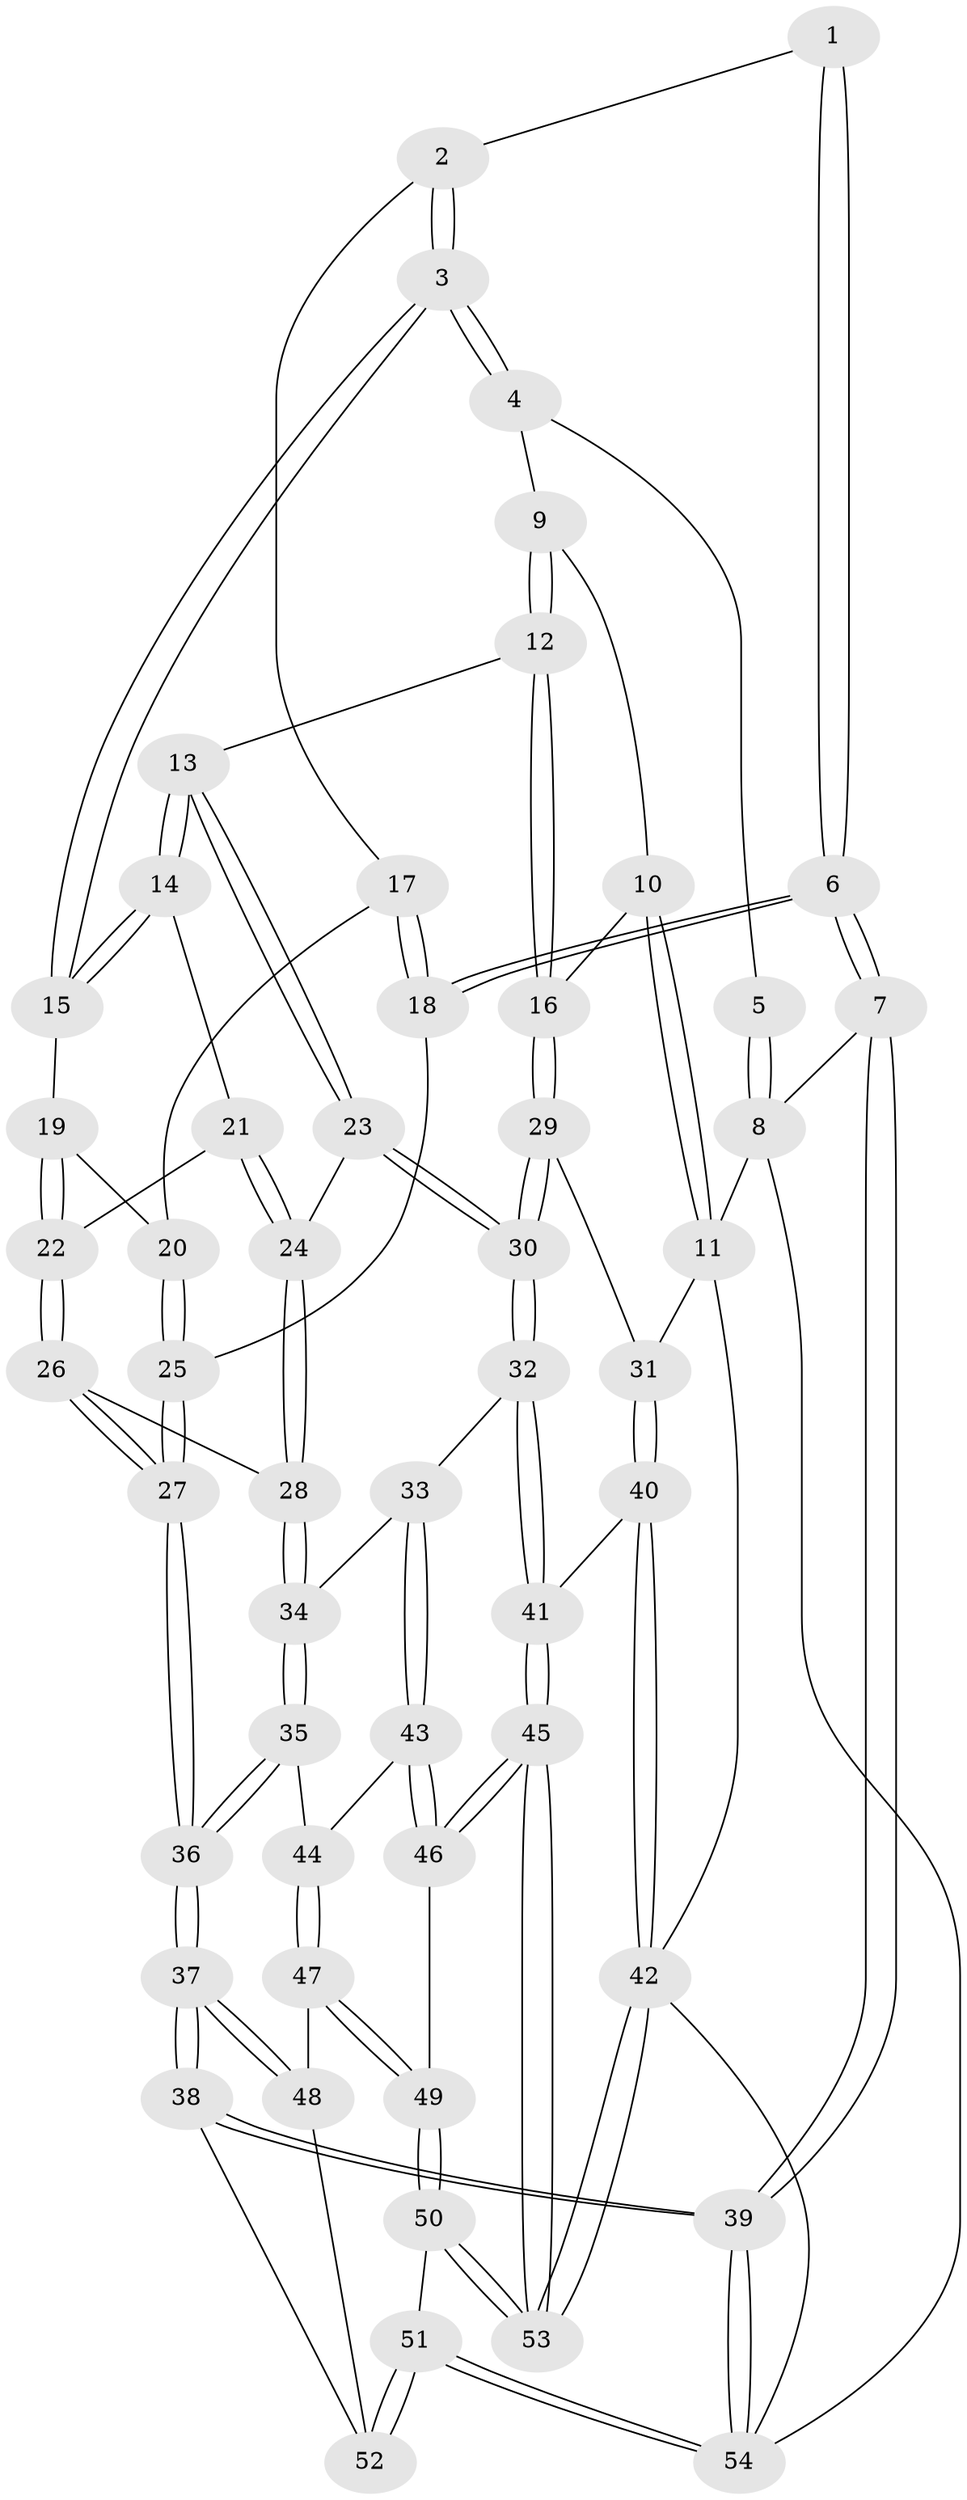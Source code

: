 // coarse degree distribution, {4: 0.14705882352941177, 3: 0.6470588235294118, 2: 0.11764705882352941, 5: 0.058823529411764705, 6: 0.029411764705882353}
// Generated by graph-tools (version 1.1) at 2025/54/03/04/25 22:54:10]
// undirected, 54 vertices, 132 edges
graph export_dot {
  node [color=gray90,style=filled];
  1 [pos="+0.2047566367581454+0.06847545404028645"];
  2 [pos="+0.31672244218806644+0.09943714173982907"];
  3 [pos="+0.4744756980466747+0.03627773586614245"];
  4 [pos="+0.5519940990918342+0"];
  5 [pos="+0.1068773703524622+0"];
  6 [pos="+0+0.27970164568077077"];
  7 [pos="+0+0.28130337413548023"];
  8 [pos="+0+0"];
  9 [pos="+0.6472112343404701+0"];
  10 [pos="+0.9882044068929167+0"];
  11 [pos="+1+0"];
  12 [pos="+0.7282145046527899+0.2508749426154998"];
  13 [pos="+0.7241980446814048+0.2525854859401803"];
  14 [pos="+0.6756089603739919+0.24843896140574867"];
  15 [pos="+0.47542786444923124+0.042214296973107454"];
  16 [pos="+0.8492937026229661+0.2571760733460481"];
  17 [pos="+0.2994934014227702+0.13592299409028122"];
  18 [pos="+0.17117860999747314+0.30561682172277177"];
  19 [pos="+0.47109752256178195+0.08855604678945418"];
  20 [pos="+0.347879371805764+0.2803968689016799"];
  21 [pos="+0.6603778337302552+0.2563671310624625"];
  22 [pos="+0.5074499481342465+0.2737102098915681"];
  23 [pos="+0.6736278461199867+0.42701288033009066"];
  24 [pos="+0.5508362635451549+0.4125584736580692"];
  25 [pos="+0.3122990875940272+0.3733995085402027"];
  26 [pos="+0.482074479687125+0.362062627807464"];
  27 [pos="+0.3202695610686727+0.38222954564023975"];
  28 [pos="+0.5463666760941387+0.4132603460618923"];
  29 [pos="+0.8902593633498017+0.3095756939212945"];
  30 [pos="+0.7649014719709238+0.5159821110962667"];
  31 [pos="+1+0.38765693363149323"];
  32 [pos="+0.7693829011834147+0.5471429298438393"];
  33 [pos="+0.7029623386634368+0.5791854445295617"];
  34 [pos="+0.5292725805495033+0.531174412320474"];
  35 [pos="+0.4830917568974688+0.5853449506262316"];
  36 [pos="+0.31383334920599737+0.5849760817449197"];
  37 [pos="+0.1503330880444559+0.7809090941078881"];
  38 [pos="+0.07110245436909682+0.8173311146164641"];
  39 [pos="+0+0.8760321879643754"];
  40 [pos="+1+0.6624003181673396"];
  41 [pos="+0.9172211492852431+0.6705808037454101"];
  42 [pos="+1+1"];
  43 [pos="+0.6668193038224075+0.6265273620685715"];
  44 [pos="+0.5332201771537519+0.6654291514854408"];
  45 [pos="+0.7520740189833858+0.8507114844062521"];
  46 [pos="+0.6590492176918558+0.8244884701907582"];
  47 [pos="+0.537009903408012+0.8176474085524822"];
  48 [pos="+0.43872563760687955+0.8256150201129363"];
  49 [pos="+0.5592230553176355+0.8298171658169482"];
  50 [pos="+0.5391094679433558+1"];
  51 [pos="+0.5282569032822355+1"];
  52 [pos="+0.4397704463813232+0.9926064505062595"];
  53 [pos="+0.8788193130204831+1"];
  54 [pos="+0+1"];
  1 -- 2;
  1 -- 6;
  1 -- 6;
  2 -- 3;
  2 -- 3;
  2 -- 17;
  3 -- 4;
  3 -- 4;
  3 -- 15;
  3 -- 15;
  4 -- 5;
  4 -- 9;
  5 -- 8;
  5 -- 8;
  6 -- 7;
  6 -- 7;
  6 -- 18;
  6 -- 18;
  7 -- 8;
  7 -- 39;
  7 -- 39;
  8 -- 11;
  8 -- 54;
  9 -- 10;
  9 -- 12;
  9 -- 12;
  10 -- 11;
  10 -- 11;
  10 -- 16;
  11 -- 31;
  11 -- 42;
  12 -- 13;
  12 -- 16;
  12 -- 16;
  13 -- 14;
  13 -- 14;
  13 -- 23;
  13 -- 23;
  14 -- 15;
  14 -- 15;
  14 -- 21;
  15 -- 19;
  16 -- 29;
  16 -- 29;
  17 -- 18;
  17 -- 18;
  17 -- 20;
  18 -- 25;
  19 -- 20;
  19 -- 22;
  19 -- 22;
  20 -- 25;
  20 -- 25;
  21 -- 22;
  21 -- 24;
  21 -- 24;
  22 -- 26;
  22 -- 26;
  23 -- 24;
  23 -- 30;
  23 -- 30;
  24 -- 28;
  24 -- 28;
  25 -- 27;
  25 -- 27;
  26 -- 27;
  26 -- 27;
  26 -- 28;
  27 -- 36;
  27 -- 36;
  28 -- 34;
  28 -- 34;
  29 -- 30;
  29 -- 30;
  29 -- 31;
  30 -- 32;
  30 -- 32;
  31 -- 40;
  31 -- 40;
  32 -- 33;
  32 -- 41;
  32 -- 41;
  33 -- 34;
  33 -- 43;
  33 -- 43;
  34 -- 35;
  34 -- 35;
  35 -- 36;
  35 -- 36;
  35 -- 44;
  36 -- 37;
  36 -- 37;
  37 -- 38;
  37 -- 38;
  37 -- 48;
  37 -- 48;
  38 -- 39;
  38 -- 39;
  38 -- 52;
  39 -- 54;
  39 -- 54;
  40 -- 41;
  40 -- 42;
  40 -- 42;
  41 -- 45;
  41 -- 45;
  42 -- 53;
  42 -- 53;
  42 -- 54;
  43 -- 44;
  43 -- 46;
  43 -- 46;
  44 -- 47;
  44 -- 47;
  45 -- 46;
  45 -- 46;
  45 -- 53;
  45 -- 53;
  46 -- 49;
  47 -- 48;
  47 -- 49;
  47 -- 49;
  48 -- 52;
  49 -- 50;
  49 -- 50;
  50 -- 51;
  50 -- 53;
  50 -- 53;
  51 -- 52;
  51 -- 52;
  51 -- 54;
  51 -- 54;
}
